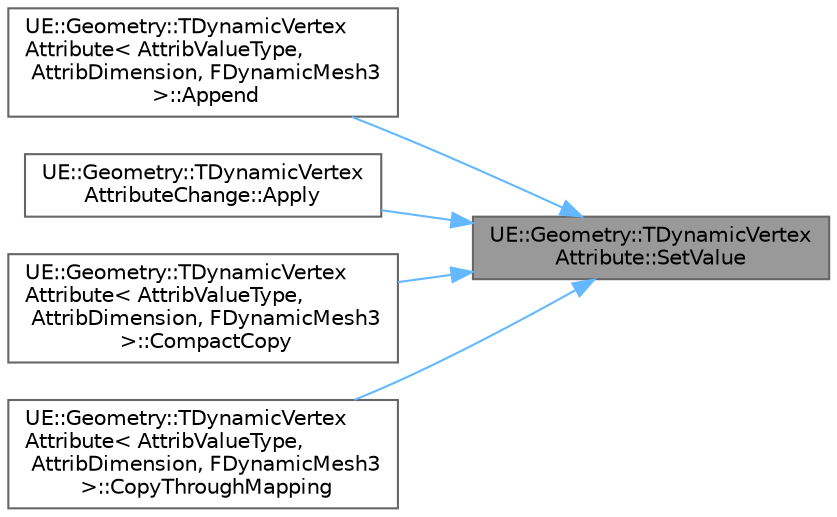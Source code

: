 digraph "UE::Geometry::TDynamicVertexAttribute::SetValue"
{
 // INTERACTIVE_SVG=YES
 // LATEX_PDF_SIZE
  bgcolor="transparent";
  edge [fontname=Helvetica,fontsize=10,labelfontname=Helvetica,labelfontsize=10];
  node [fontname=Helvetica,fontsize=10,shape=box,height=0.2,width=0.4];
  rankdir="RL";
  Node1 [id="Node000001",label="UE::Geometry::TDynamicVertex\lAttribute::SetValue",height=0.2,width=0.4,color="gray40", fillcolor="grey60", style="filled", fontcolor="black",tooltip="Set the element at a given index."];
  Node1 -> Node2 [id="edge1_Node000001_Node000002",dir="back",color="steelblue1",style="solid",tooltip=" "];
  Node2 [id="Node000002",label="UE::Geometry::TDynamicVertex\lAttribute\< AttribValueType,\l AttribDimension, FDynamicMesh3\l \>::Append",height=0.2,width=0.4,color="grey40", fillcolor="white", style="filled",URL="$df/d9d/classUE_1_1Geometry_1_1TDynamicVertexAttribute.html#a20cabd89fbc7c7f0221fca1af1a18dca",tooltip=" "];
  Node1 -> Node3 [id="edge2_Node000001_Node000003",dir="back",color="steelblue1",style="solid",tooltip=" "];
  Node3 [id="Node000003",label="UE::Geometry::TDynamicVertex\lAttributeChange::Apply",height=0.2,width=0.4,color="grey40", fillcolor="white", style="filled",URL="$de/dc5/classUE_1_1Geometry_1_1TDynamicVertexAttributeChange.html#a8bbe43951c7b40b103772cc950bd15ee",tooltip=" "];
  Node1 -> Node4 [id="edge3_Node000001_Node000004",dir="back",color="steelblue1",style="solid",tooltip=" "];
  Node4 [id="Node000004",label="UE::Geometry::TDynamicVertex\lAttribute\< AttribValueType,\l AttribDimension, FDynamicMesh3\l \>::CompactCopy",height=0.2,width=0.4,color="grey40", fillcolor="white", style="filled",URL="$df/d9d/classUE_1_1Geometry_1_1TDynamicVertexAttribute.html#a9b3bad8bdb970fecbfea8e99658f27fd",tooltip=" "];
  Node1 -> Node5 [id="edge4_Node000001_Node000005",dir="back",color="steelblue1",style="solid",tooltip=" "];
  Node5 [id="Node000005",label="UE::Geometry::TDynamicVertex\lAttribute\< AttribValueType,\l AttribDimension, FDynamicMesh3\l \>::CopyThroughMapping",height=0.2,width=0.4,color="grey40", fillcolor="white", style="filled",URL="$df/d9d/classUE_1_1Geometry_1_1TDynamicVertexAttribute.html#a9d328b5d34960b5da22f40c0f0b89aeb",tooltip=" "];
}
